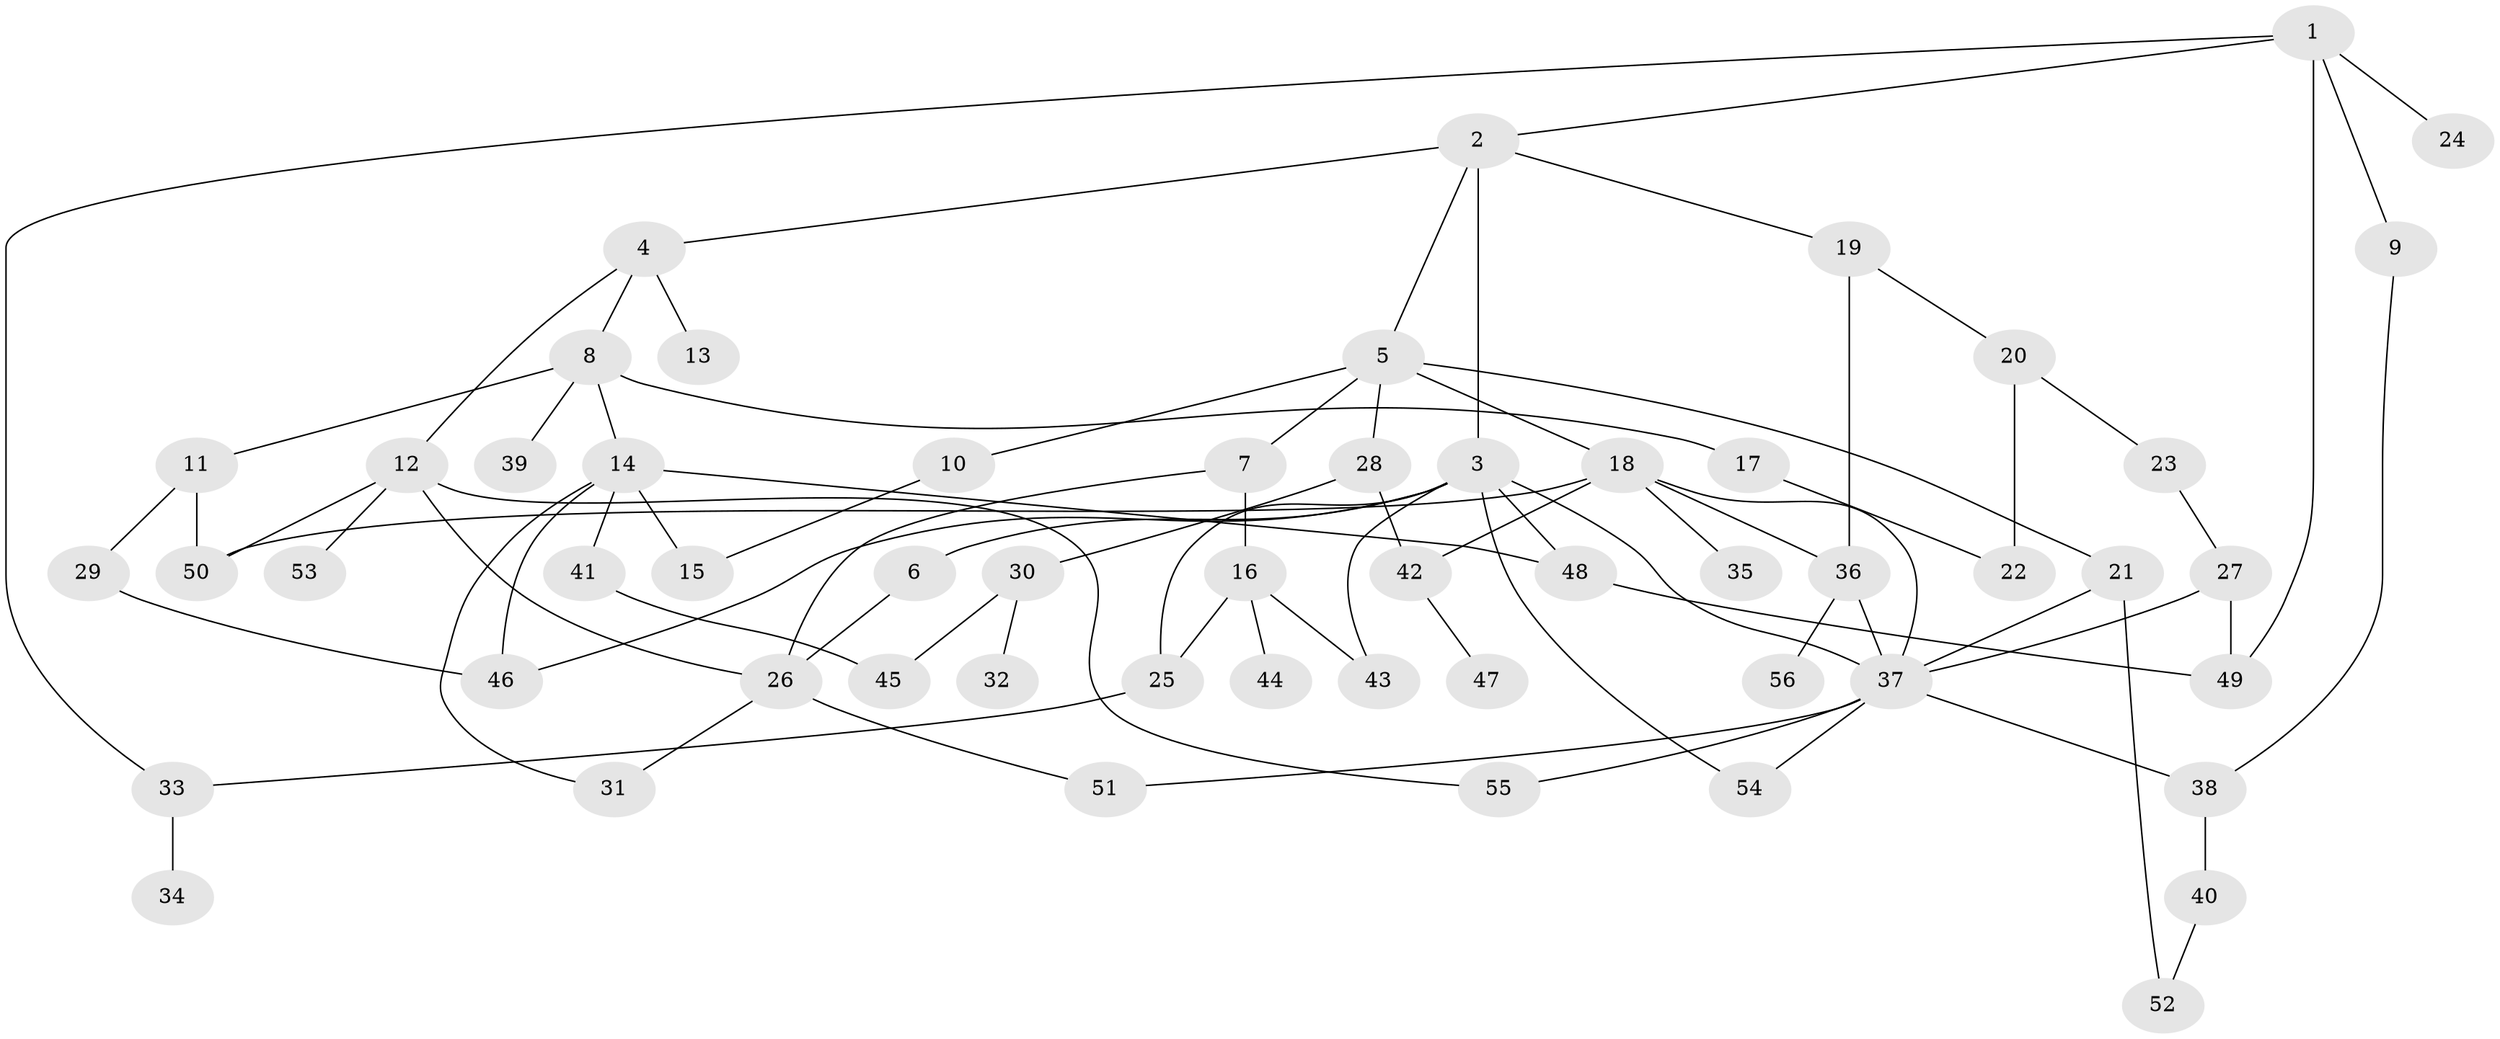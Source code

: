 // coarse degree distribution, {2: 0.24242424242424243, 1: 0.30303030303030304, 4: 0.06060606060606061, 6: 0.06060606060606061, 3: 0.21212121212121213, 11: 0.030303030303030304, 7: 0.030303030303030304, 8: 0.030303030303030304, 5: 0.030303030303030304}
// Generated by graph-tools (version 1.1) at 2025/45/03/04/25 21:45:39]
// undirected, 56 vertices, 82 edges
graph export_dot {
graph [start="1"]
  node [color=gray90,style=filled];
  1;
  2;
  3;
  4;
  5;
  6;
  7;
  8;
  9;
  10;
  11;
  12;
  13;
  14;
  15;
  16;
  17;
  18;
  19;
  20;
  21;
  22;
  23;
  24;
  25;
  26;
  27;
  28;
  29;
  30;
  31;
  32;
  33;
  34;
  35;
  36;
  37;
  38;
  39;
  40;
  41;
  42;
  43;
  44;
  45;
  46;
  47;
  48;
  49;
  50;
  51;
  52;
  53;
  54;
  55;
  56;
  1 -- 2;
  1 -- 9;
  1 -- 24;
  1 -- 33;
  1 -- 49;
  2 -- 3;
  2 -- 4;
  2 -- 5;
  2 -- 19;
  3 -- 6;
  3 -- 25;
  3 -- 43;
  3 -- 48;
  3 -- 54;
  3 -- 37;
  3 -- 46;
  4 -- 8;
  4 -- 12;
  4 -- 13;
  5 -- 7;
  5 -- 10;
  5 -- 18;
  5 -- 21;
  5 -- 28;
  6 -- 26;
  7 -- 16;
  7 -- 26;
  8 -- 11;
  8 -- 14;
  8 -- 17;
  8 -- 39;
  9 -- 38;
  10 -- 15;
  11 -- 29;
  11 -- 50;
  12 -- 50;
  12 -- 53;
  12 -- 55;
  12 -- 26;
  14 -- 41;
  14 -- 46;
  14 -- 31;
  14 -- 15;
  14 -- 48;
  16 -- 44;
  16 -- 43;
  16 -- 25;
  17 -- 22;
  18 -- 35;
  18 -- 36;
  18 -- 37;
  18 -- 42;
  18 -- 50;
  19 -- 20;
  19 -- 36;
  20 -- 22;
  20 -- 23;
  21 -- 52;
  21 -- 37;
  23 -- 27;
  25 -- 33;
  26 -- 31;
  26 -- 51;
  27 -- 49;
  27 -- 37;
  28 -- 30;
  28 -- 42;
  29 -- 46;
  30 -- 32;
  30 -- 45;
  33 -- 34;
  36 -- 56;
  36 -- 37;
  37 -- 54;
  37 -- 55;
  37 -- 38;
  37 -- 51;
  38 -- 40;
  40 -- 52;
  41 -- 45;
  42 -- 47;
  48 -- 49;
}
